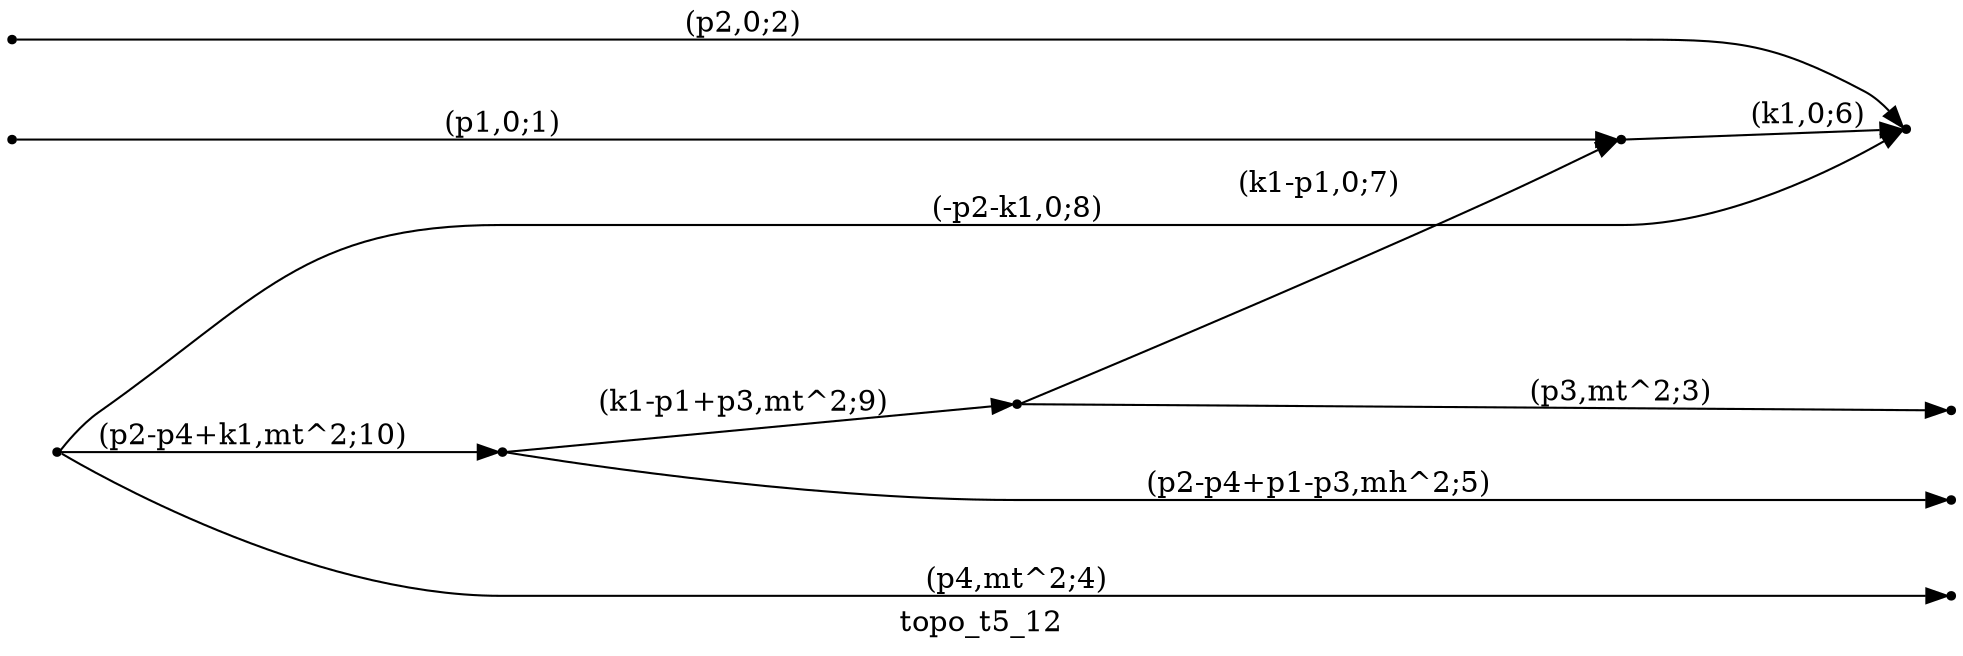 digraph topo_t5_12 {
  label="topo_t5_12";
  rankdir="LR";
  subgraph edges {
    -1 -> 1 [label="(p1,0;1)"];
    -2 -> 2 [label="(p2,0;2)"];
    3 -> -3 [label="(p3,mt^2;3)"];
    4 -> -4 [label="(p4,mt^2;4)"];
    5 -> -5 [label="(p2-p4+p1-p3,mh^2;5)"];
    1 -> 2 [label="(k1,0;6)"];
    3 -> 1 [label="(k1-p1,0;7)"];
    4 -> 2 [label="(-p2-k1,0;8)"];
    5 -> 3 [label="(k1-p1+p3,mt^2;9)"];
    4 -> 5 [label="(p2-p4+k1,mt^2;10)"];
  }
  subgraph incoming { rank="source"; -1; -2; }
  subgraph outgoing { rank="sink"; -3; -4; -5; }
-5 [shape=point];
-4 [shape=point];
-3 [shape=point];
-2 [shape=point];
-1 [shape=point];
1 [shape=point];
2 [shape=point];
3 [shape=point];
4 [shape=point];
5 [shape=point];
}

